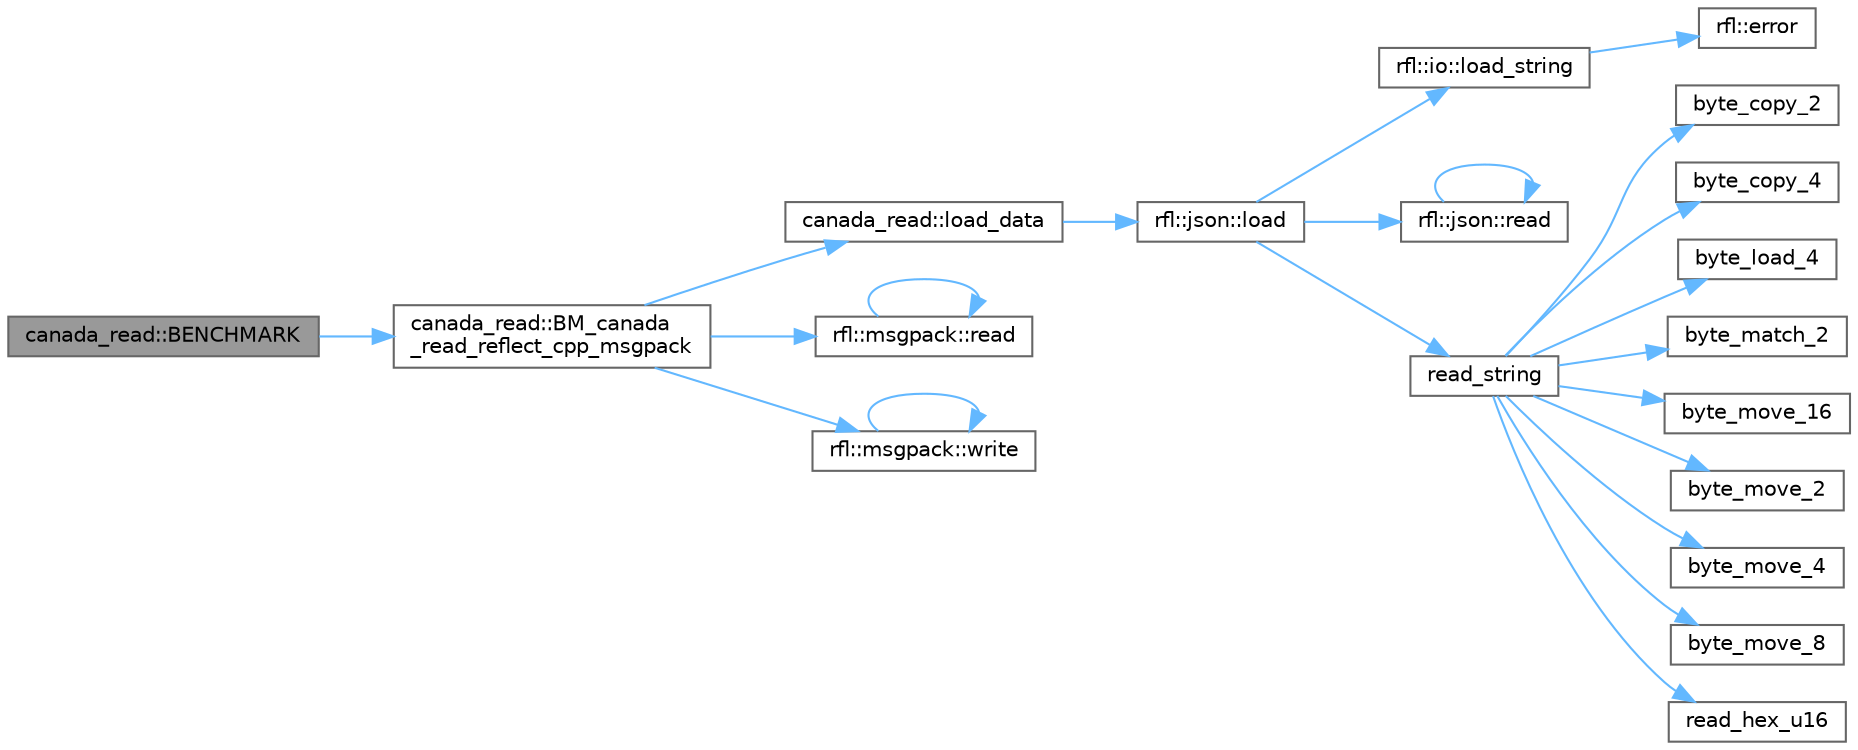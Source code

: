 digraph "canada_read::BENCHMARK"
{
 // LATEX_PDF_SIZE
  bgcolor="transparent";
  edge [fontname=Helvetica,fontsize=10,labelfontname=Helvetica,labelfontsize=10];
  node [fontname=Helvetica,fontsize=10,shape=box,height=0.2,width=0.4];
  rankdir="LR";
  Node1 [id="Node000001",label="canada_read::BENCHMARK",height=0.2,width=0.4,color="gray40", fillcolor="grey60", style="filled", fontcolor="black",tooltip=" "];
  Node1 -> Node2 [id="edge22_Node000001_Node000002",color="steelblue1",style="solid",tooltip=" "];
  Node2 [id="Node000002",label="canada_read::BM_canada\l_read_reflect_cpp_msgpack",height=0.2,width=0.4,color="grey40", fillcolor="white", style="filled",URL="$namespacecanada__read.html#a0dfbd37b5970932940d40a0e5c5d5191",tooltip=" "];
  Node2 -> Node3 [id="edge23_Node000002_Node000003",color="steelblue1",style="solid",tooltip=" "];
  Node3 [id="Node000003",label="canada_read::load_data",height=0.2,width=0.4,color="grey40", fillcolor="white", style="filled",URL="$namespacecanada__read.html#ac00836f4744bab2b7dd246fdf3663ab4",tooltip=" "];
  Node3 -> Node4 [id="edge24_Node000003_Node000004",color="steelblue1",style="solid",tooltip=" "];
  Node4 [id="Node000004",label="rfl::json::load",height=0.2,width=0.4,color="grey40", fillcolor="white", style="filled",URL="$namespacerfl_1_1json.html#ad44cd984a06c20921fc621d115e17cab",tooltip=" "];
  Node4 -> Node5 [id="edge25_Node000004_Node000005",color="steelblue1",style="solid",tooltip=" "];
  Node5 [id="Node000005",label="rfl::io::load_string",height=0.2,width=0.4,color="grey40", fillcolor="white", style="filled",URL="$namespacerfl_1_1io.html#abef8f6773d8fd7258ba35772521c371a",tooltip=" "];
  Node5 -> Node6 [id="edge26_Node000005_Node000006",color="steelblue1",style="solid",tooltip=" "];
  Node6 [id="Node000006",label="rfl::error",height=0.2,width=0.4,color="grey40", fillcolor="white", style="filled",URL="$namespacerfl.html#a6625864c6c297dfdc3d3c3ee3181dd8c",tooltip="Shorthand for unexpected error."];
  Node4 -> Node7 [id="edge27_Node000004_Node000007",color="steelblue1",style="solid",tooltip=" "];
  Node7 [id="Node000007",label="rfl::json::read",height=0.2,width=0.4,color="grey40", fillcolor="white", style="filled",URL="$namespacerfl_1_1json.html#a905573518eca04a9c269d1bb32de7dd1",tooltip="Parses an object from a JSON var."];
  Node7 -> Node7 [id="edge28_Node000007_Node000007",color="steelblue1",style="solid",tooltip=" "];
  Node4 -> Node8 [id="edge29_Node000004_Node000008",color="steelblue1",style="solid",tooltip=" "];
  Node8 [id="Node000008",label="read_string",height=0.2,width=0.4,color="grey40", fillcolor="white", style="filled",URL="$yyjson_8c.html#a804945ea7ab88a55f6c71afe2ef28508",tooltip=" "];
  Node8 -> Node9 [id="edge30_Node000008_Node000009",color="steelblue1",style="solid",tooltip=" "];
  Node9 [id="Node000009",label="byte_copy_2",height=0.2,width=0.4,color="grey40", fillcolor="white", style="filled",URL="$yyjson_8c.html#ac6a11726824f52b6413a67488f5a3152",tooltip=" "];
  Node8 -> Node10 [id="edge31_Node000008_Node000010",color="steelblue1",style="solid",tooltip=" "];
  Node10 [id="Node000010",label="byte_copy_4",height=0.2,width=0.4,color="grey40", fillcolor="white", style="filled",URL="$yyjson_8c.html#a98219967baeab34ab615b4ccda0df146",tooltip=" "];
  Node8 -> Node11 [id="edge32_Node000008_Node000011",color="steelblue1",style="solid",tooltip=" "];
  Node11 [id="Node000011",label="byte_load_4",height=0.2,width=0.4,color="grey40", fillcolor="white", style="filled",URL="$yyjson_8c.html#a87c460a03bebacd0dcdad97440488c2b",tooltip=" "];
  Node8 -> Node12 [id="edge33_Node000008_Node000012",color="steelblue1",style="solid",tooltip=" "];
  Node12 [id="Node000012",label="byte_match_2",height=0.2,width=0.4,color="grey40", fillcolor="white", style="filled",URL="$yyjson_8c.html#a3a0b543ccc96758e3d9632773ab82632",tooltip=" "];
  Node8 -> Node13 [id="edge34_Node000008_Node000013",color="steelblue1",style="solid",tooltip=" "];
  Node13 [id="Node000013",label="byte_move_16",height=0.2,width=0.4,color="grey40", fillcolor="white", style="filled",URL="$yyjson_8c.html#a133d71145abef5ab727e5d3bc7d7d3cc",tooltip=" "];
  Node8 -> Node14 [id="edge35_Node000008_Node000014",color="steelblue1",style="solid",tooltip=" "];
  Node14 [id="Node000014",label="byte_move_2",height=0.2,width=0.4,color="grey40", fillcolor="white", style="filled",URL="$yyjson_8c.html#a937b93922fffb9ba4853a8c20954aa5b",tooltip=" "];
  Node8 -> Node15 [id="edge36_Node000008_Node000015",color="steelblue1",style="solid",tooltip=" "];
  Node15 [id="Node000015",label="byte_move_4",height=0.2,width=0.4,color="grey40", fillcolor="white", style="filled",URL="$yyjson_8c.html#aa5ca17990694a6718874be6817b38ed4",tooltip=" "];
  Node8 -> Node16 [id="edge37_Node000008_Node000016",color="steelblue1",style="solid",tooltip=" "];
  Node16 [id="Node000016",label="byte_move_8",height=0.2,width=0.4,color="grey40", fillcolor="white", style="filled",URL="$yyjson_8c.html#a358fd32f651a73a41814fb2229dae049",tooltip=" "];
  Node8 -> Node17 [id="edge38_Node000008_Node000017",color="steelblue1",style="solid",tooltip=" "];
  Node17 [id="Node000017",label="read_hex_u16",height=0.2,width=0.4,color="grey40", fillcolor="white", style="filled",URL="$yyjson_8c.html#add45e53bf46ccf2467cc535d9bd89717",tooltip=" "];
  Node2 -> Node18 [id="edge39_Node000002_Node000018",color="steelblue1",style="solid",tooltip=" "];
  Node18 [id="Node000018",label="rfl::msgpack::read",height=0.2,width=0.4,color="grey40", fillcolor="white", style="filled",URL="$namespacerfl_1_1msgpack.html#a5e018bd8119e3ec1e125da4c6ae3a4e3",tooltip="Parses an object from a MSGPACK var."];
  Node18 -> Node18 [id="edge40_Node000018_Node000018",color="steelblue1",style="solid",tooltip=" "];
  Node2 -> Node19 [id="edge41_Node000002_Node000019",color="steelblue1",style="solid",tooltip=" "];
  Node19 [id="Node000019",label="rfl::msgpack::write",height=0.2,width=0.4,color="grey40", fillcolor="white", style="filled",URL="$namespacerfl_1_1msgpack.html#ac67b48aca2868d1b9f48ebbefa511df1",tooltip="Returns msgpack bytes."];
  Node19 -> Node19 [id="edge42_Node000019_Node000019",color="steelblue1",style="solid",tooltip=" "];
}

